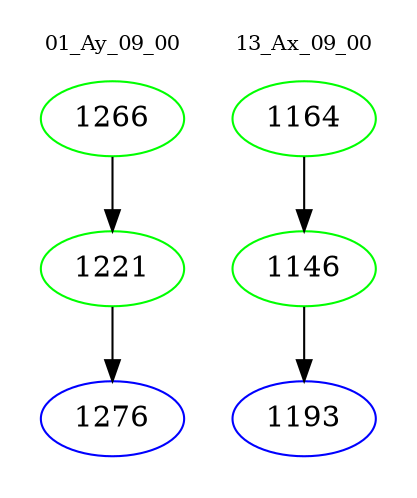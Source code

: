 digraph{
subgraph cluster_0 {
color = white
label = "01_Ay_09_00";
fontsize=10;
T0_1266 [label="1266", color="green"]
T0_1266 -> T0_1221 [color="black"]
T0_1221 [label="1221", color="green"]
T0_1221 -> T0_1276 [color="black"]
T0_1276 [label="1276", color="blue"]
}
subgraph cluster_1 {
color = white
label = "13_Ax_09_00";
fontsize=10;
T1_1164 [label="1164", color="green"]
T1_1164 -> T1_1146 [color="black"]
T1_1146 [label="1146", color="green"]
T1_1146 -> T1_1193 [color="black"]
T1_1193 [label="1193", color="blue"]
}
}
